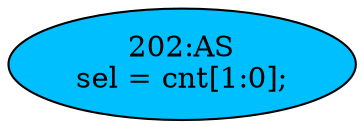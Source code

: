 strict digraph "" {
	node [label="\N"];
	"202:AS"	 [ast="<pyverilog.vparser.ast.Assign object at 0x7f9307172050>",
		def_var="['sel']",
		fillcolor=deepskyblue,
		label="202:AS
sel = cnt[1:0];",
		statements="[]",
		style=filled,
		typ=Assign,
		use_var="['cnt']"];
}
